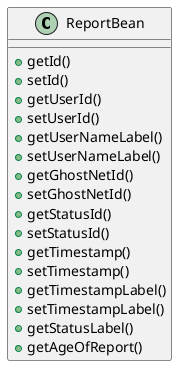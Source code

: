
    @startuml
    class ReportBean {
        +getId()
        +setId()
        +getUserId()
        +setUserId()
        +getUserNameLabel()
        +setUserNameLabel()
        +getGhostNetId()
        +setGhostNetId()
        +getStatusId()
        +setStatusId()
        +getTimestamp()
        +setTimestamp()
        +getTimestampLabel()
        +setTimestampLabel()
        +getStatusLabel()
        +getAgeOfReport()
    }
    @enduml
    